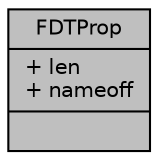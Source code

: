 digraph "FDTProp"
{
 // LATEX_PDF_SIZE
  edge [fontname="Helvetica",fontsize="10",labelfontname="Helvetica",labelfontsize="10"];
  node [fontname="Helvetica",fontsize="10",shape=record];
  Node1 [label="{FDTProp\n|+ len\l+ nameoff\l|}",height=0.2,width=0.4,color="black", fillcolor="grey75", style="filled", fontcolor="black",tooltip=" "];
}
